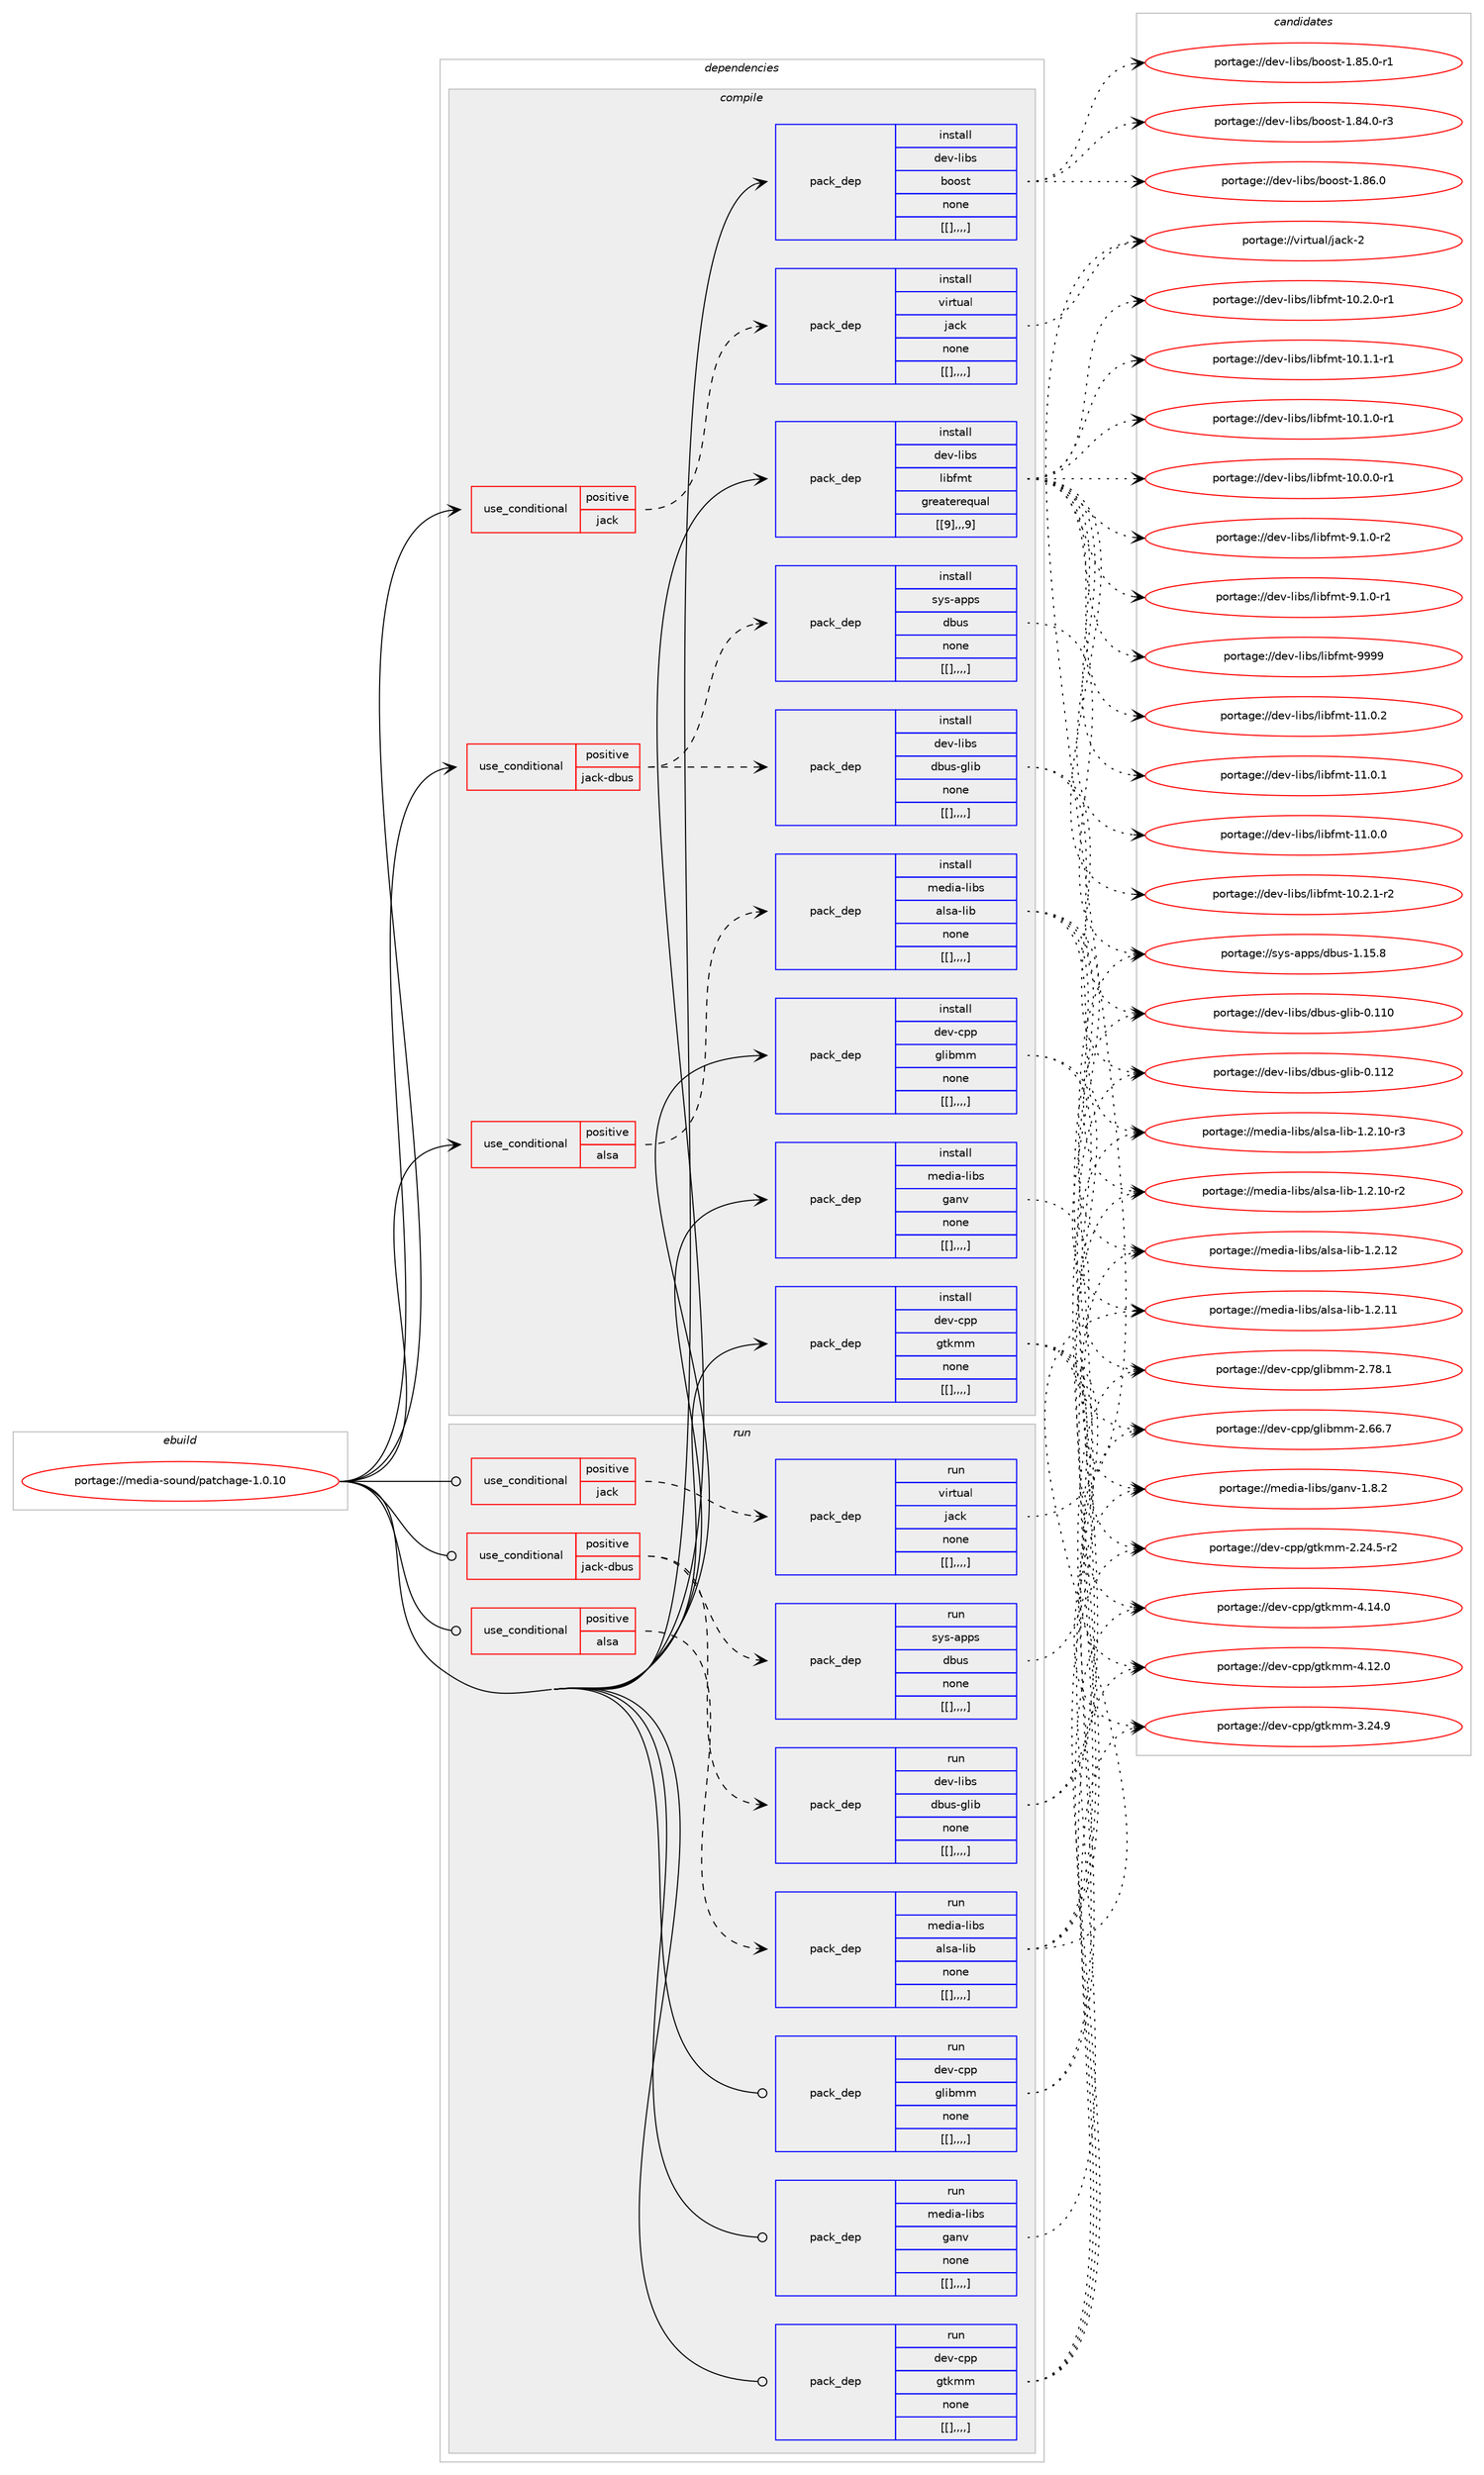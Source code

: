 digraph prolog {

# *************
# Graph options
# *************

newrank=true;
concentrate=true;
compound=true;
graph [rankdir=LR,fontname=Helvetica,fontsize=10,ranksep=1.5];#, ranksep=2.5, nodesep=0.2];
edge  [arrowhead=vee];
node  [fontname=Helvetica,fontsize=10];

# **********
# The ebuild
# **********

subgraph cluster_leftcol {
color=gray;
label=<<i>ebuild</i>>;
id [label="portage://media-sound/patchage-1.0.10", color=red, width=4, href="../media-sound/patchage-1.0.10.svg"];
}

# ****************
# The dependencies
# ****************

subgraph cluster_midcol {
color=gray;
label=<<i>dependencies</i>>;
subgraph cluster_compile {
fillcolor="#eeeeee";
style=filled;
label=<<i>compile</i>>;
subgraph cond84824 {
dependency336114 [label=<<TABLE BORDER="0" CELLBORDER="1" CELLSPACING="0" CELLPADDING="4"><TR><TD ROWSPAN="3" CELLPADDING="10">use_conditional</TD></TR><TR><TD>positive</TD></TR><TR><TD>alsa</TD></TR></TABLE>>, shape=none, color=red];
subgraph pack248653 {
dependency336115 [label=<<TABLE BORDER="0" CELLBORDER="1" CELLSPACING="0" CELLPADDING="4" WIDTH="220"><TR><TD ROWSPAN="6" CELLPADDING="30">pack_dep</TD></TR><TR><TD WIDTH="110">install</TD></TR><TR><TD>media-libs</TD></TR><TR><TD>alsa-lib</TD></TR><TR><TD>none</TD></TR><TR><TD>[[],,,,]</TD></TR></TABLE>>, shape=none, color=blue];
}
dependency336114:e -> dependency336115:w [weight=20,style="dashed",arrowhead="vee"];
}
id:e -> dependency336114:w [weight=20,style="solid",arrowhead="vee"];
subgraph cond84825 {
dependency336116 [label=<<TABLE BORDER="0" CELLBORDER="1" CELLSPACING="0" CELLPADDING="4"><TR><TD ROWSPAN="3" CELLPADDING="10">use_conditional</TD></TR><TR><TD>positive</TD></TR><TR><TD>jack</TD></TR></TABLE>>, shape=none, color=red];
subgraph pack248654 {
dependency336117 [label=<<TABLE BORDER="0" CELLBORDER="1" CELLSPACING="0" CELLPADDING="4" WIDTH="220"><TR><TD ROWSPAN="6" CELLPADDING="30">pack_dep</TD></TR><TR><TD WIDTH="110">install</TD></TR><TR><TD>virtual</TD></TR><TR><TD>jack</TD></TR><TR><TD>none</TD></TR><TR><TD>[[],,,,]</TD></TR></TABLE>>, shape=none, color=blue];
}
dependency336116:e -> dependency336117:w [weight=20,style="dashed",arrowhead="vee"];
}
id:e -> dependency336116:w [weight=20,style="solid",arrowhead="vee"];
subgraph cond84826 {
dependency336118 [label=<<TABLE BORDER="0" CELLBORDER="1" CELLSPACING="0" CELLPADDING="4"><TR><TD ROWSPAN="3" CELLPADDING="10">use_conditional</TD></TR><TR><TD>positive</TD></TR><TR><TD>jack-dbus</TD></TR></TABLE>>, shape=none, color=red];
subgraph pack248655 {
dependency336119 [label=<<TABLE BORDER="0" CELLBORDER="1" CELLSPACING="0" CELLPADDING="4" WIDTH="220"><TR><TD ROWSPAN="6" CELLPADDING="30">pack_dep</TD></TR><TR><TD WIDTH="110">install</TD></TR><TR><TD>dev-libs</TD></TR><TR><TD>dbus-glib</TD></TR><TR><TD>none</TD></TR><TR><TD>[[],,,,]</TD></TR></TABLE>>, shape=none, color=blue];
}
dependency336118:e -> dependency336119:w [weight=20,style="dashed",arrowhead="vee"];
subgraph pack248656 {
dependency336120 [label=<<TABLE BORDER="0" CELLBORDER="1" CELLSPACING="0" CELLPADDING="4" WIDTH="220"><TR><TD ROWSPAN="6" CELLPADDING="30">pack_dep</TD></TR><TR><TD WIDTH="110">install</TD></TR><TR><TD>sys-apps</TD></TR><TR><TD>dbus</TD></TR><TR><TD>none</TD></TR><TR><TD>[[],,,,]</TD></TR></TABLE>>, shape=none, color=blue];
}
dependency336118:e -> dependency336120:w [weight=20,style="dashed",arrowhead="vee"];
}
id:e -> dependency336118:w [weight=20,style="solid",arrowhead="vee"];
subgraph pack248657 {
dependency336121 [label=<<TABLE BORDER="0" CELLBORDER="1" CELLSPACING="0" CELLPADDING="4" WIDTH="220"><TR><TD ROWSPAN="6" CELLPADDING="30">pack_dep</TD></TR><TR><TD WIDTH="110">install</TD></TR><TR><TD>dev-cpp</TD></TR><TR><TD>glibmm</TD></TR><TR><TD>none</TD></TR><TR><TD>[[],,,,]</TD></TR></TABLE>>, shape=none, color=blue];
}
id:e -> dependency336121:w [weight=20,style="solid",arrowhead="vee"];
subgraph pack248658 {
dependency336122 [label=<<TABLE BORDER="0" CELLBORDER="1" CELLSPACING="0" CELLPADDING="4" WIDTH="220"><TR><TD ROWSPAN="6" CELLPADDING="30">pack_dep</TD></TR><TR><TD WIDTH="110">install</TD></TR><TR><TD>dev-cpp</TD></TR><TR><TD>gtkmm</TD></TR><TR><TD>none</TD></TR><TR><TD>[[],,,,]</TD></TR></TABLE>>, shape=none, color=blue];
}
id:e -> dependency336122:w [weight=20,style="solid",arrowhead="vee"];
subgraph pack248659 {
dependency336123 [label=<<TABLE BORDER="0" CELLBORDER="1" CELLSPACING="0" CELLPADDING="4" WIDTH="220"><TR><TD ROWSPAN="6" CELLPADDING="30">pack_dep</TD></TR><TR><TD WIDTH="110">install</TD></TR><TR><TD>dev-libs</TD></TR><TR><TD>boost</TD></TR><TR><TD>none</TD></TR><TR><TD>[[],,,,]</TD></TR></TABLE>>, shape=none, color=blue];
}
id:e -> dependency336123:w [weight=20,style="solid",arrowhead="vee"];
subgraph pack248660 {
dependency336124 [label=<<TABLE BORDER="0" CELLBORDER="1" CELLSPACING="0" CELLPADDING="4" WIDTH="220"><TR><TD ROWSPAN="6" CELLPADDING="30">pack_dep</TD></TR><TR><TD WIDTH="110">install</TD></TR><TR><TD>dev-libs</TD></TR><TR><TD>libfmt</TD></TR><TR><TD>greaterequal</TD></TR><TR><TD>[[9],,,9]</TD></TR></TABLE>>, shape=none, color=blue];
}
id:e -> dependency336124:w [weight=20,style="solid",arrowhead="vee"];
subgraph pack248661 {
dependency336125 [label=<<TABLE BORDER="0" CELLBORDER="1" CELLSPACING="0" CELLPADDING="4" WIDTH="220"><TR><TD ROWSPAN="6" CELLPADDING="30">pack_dep</TD></TR><TR><TD WIDTH="110">install</TD></TR><TR><TD>media-libs</TD></TR><TR><TD>ganv</TD></TR><TR><TD>none</TD></TR><TR><TD>[[],,,,]</TD></TR></TABLE>>, shape=none, color=blue];
}
id:e -> dependency336125:w [weight=20,style="solid",arrowhead="vee"];
}
subgraph cluster_compileandrun {
fillcolor="#eeeeee";
style=filled;
label=<<i>compile and run</i>>;
}
subgraph cluster_run {
fillcolor="#eeeeee";
style=filled;
label=<<i>run</i>>;
subgraph cond84827 {
dependency336126 [label=<<TABLE BORDER="0" CELLBORDER="1" CELLSPACING="0" CELLPADDING="4"><TR><TD ROWSPAN="3" CELLPADDING="10">use_conditional</TD></TR><TR><TD>positive</TD></TR><TR><TD>alsa</TD></TR></TABLE>>, shape=none, color=red];
subgraph pack248662 {
dependency336127 [label=<<TABLE BORDER="0" CELLBORDER="1" CELLSPACING="0" CELLPADDING="4" WIDTH="220"><TR><TD ROWSPAN="6" CELLPADDING="30">pack_dep</TD></TR><TR><TD WIDTH="110">run</TD></TR><TR><TD>media-libs</TD></TR><TR><TD>alsa-lib</TD></TR><TR><TD>none</TD></TR><TR><TD>[[],,,,]</TD></TR></TABLE>>, shape=none, color=blue];
}
dependency336126:e -> dependency336127:w [weight=20,style="dashed",arrowhead="vee"];
}
id:e -> dependency336126:w [weight=20,style="solid",arrowhead="odot"];
subgraph cond84828 {
dependency336128 [label=<<TABLE BORDER="0" CELLBORDER="1" CELLSPACING="0" CELLPADDING="4"><TR><TD ROWSPAN="3" CELLPADDING="10">use_conditional</TD></TR><TR><TD>positive</TD></TR><TR><TD>jack</TD></TR></TABLE>>, shape=none, color=red];
subgraph pack248663 {
dependency336129 [label=<<TABLE BORDER="0" CELLBORDER="1" CELLSPACING="0" CELLPADDING="4" WIDTH="220"><TR><TD ROWSPAN="6" CELLPADDING="30">pack_dep</TD></TR><TR><TD WIDTH="110">run</TD></TR><TR><TD>virtual</TD></TR><TR><TD>jack</TD></TR><TR><TD>none</TD></TR><TR><TD>[[],,,,]</TD></TR></TABLE>>, shape=none, color=blue];
}
dependency336128:e -> dependency336129:w [weight=20,style="dashed",arrowhead="vee"];
}
id:e -> dependency336128:w [weight=20,style="solid",arrowhead="odot"];
subgraph cond84829 {
dependency336130 [label=<<TABLE BORDER="0" CELLBORDER="1" CELLSPACING="0" CELLPADDING="4"><TR><TD ROWSPAN="3" CELLPADDING="10">use_conditional</TD></TR><TR><TD>positive</TD></TR><TR><TD>jack-dbus</TD></TR></TABLE>>, shape=none, color=red];
subgraph pack248664 {
dependency336131 [label=<<TABLE BORDER="0" CELLBORDER="1" CELLSPACING="0" CELLPADDING="4" WIDTH="220"><TR><TD ROWSPAN="6" CELLPADDING="30">pack_dep</TD></TR><TR><TD WIDTH="110">run</TD></TR><TR><TD>dev-libs</TD></TR><TR><TD>dbus-glib</TD></TR><TR><TD>none</TD></TR><TR><TD>[[],,,,]</TD></TR></TABLE>>, shape=none, color=blue];
}
dependency336130:e -> dependency336131:w [weight=20,style="dashed",arrowhead="vee"];
subgraph pack248665 {
dependency336132 [label=<<TABLE BORDER="0" CELLBORDER="1" CELLSPACING="0" CELLPADDING="4" WIDTH="220"><TR><TD ROWSPAN="6" CELLPADDING="30">pack_dep</TD></TR><TR><TD WIDTH="110">run</TD></TR><TR><TD>sys-apps</TD></TR><TR><TD>dbus</TD></TR><TR><TD>none</TD></TR><TR><TD>[[],,,,]</TD></TR></TABLE>>, shape=none, color=blue];
}
dependency336130:e -> dependency336132:w [weight=20,style="dashed",arrowhead="vee"];
}
id:e -> dependency336130:w [weight=20,style="solid",arrowhead="odot"];
subgraph pack248666 {
dependency336133 [label=<<TABLE BORDER="0" CELLBORDER="1" CELLSPACING="0" CELLPADDING="4" WIDTH="220"><TR><TD ROWSPAN="6" CELLPADDING="30">pack_dep</TD></TR><TR><TD WIDTH="110">run</TD></TR><TR><TD>dev-cpp</TD></TR><TR><TD>glibmm</TD></TR><TR><TD>none</TD></TR><TR><TD>[[],,,,]</TD></TR></TABLE>>, shape=none, color=blue];
}
id:e -> dependency336133:w [weight=20,style="solid",arrowhead="odot"];
subgraph pack248667 {
dependency336134 [label=<<TABLE BORDER="0" CELLBORDER="1" CELLSPACING="0" CELLPADDING="4" WIDTH="220"><TR><TD ROWSPAN="6" CELLPADDING="30">pack_dep</TD></TR><TR><TD WIDTH="110">run</TD></TR><TR><TD>dev-cpp</TD></TR><TR><TD>gtkmm</TD></TR><TR><TD>none</TD></TR><TR><TD>[[],,,,]</TD></TR></TABLE>>, shape=none, color=blue];
}
id:e -> dependency336134:w [weight=20,style="solid",arrowhead="odot"];
subgraph pack248668 {
dependency336135 [label=<<TABLE BORDER="0" CELLBORDER="1" CELLSPACING="0" CELLPADDING="4" WIDTH="220"><TR><TD ROWSPAN="6" CELLPADDING="30">pack_dep</TD></TR><TR><TD WIDTH="110">run</TD></TR><TR><TD>media-libs</TD></TR><TR><TD>ganv</TD></TR><TR><TD>none</TD></TR><TR><TD>[[],,,,]</TD></TR></TABLE>>, shape=none, color=blue];
}
id:e -> dependency336135:w [weight=20,style="solid",arrowhead="odot"];
}
}

# **************
# The candidates
# **************

subgraph cluster_choices {
rank=same;
color=gray;
label=<<i>candidates</i>>;

subgraph choice248653 {
color=black;
nodesep=1;
choice109101100105974510810598115479710811597451081059845494650464950 [label="portage://media-libs/alsa-lib-1.2.12", color=red, width=4,href="../media-libs/alsa-lib-1.2.12.svg"];
choice109101100105974510810598115479710811597451081059845494650464949 [label="portage://media-libs/alsa-lib-1.2.11", color=red, width=4,href="../media-libs/alsa-lib-1.2.11.svg"];
choice1091011001059745108105981154797108115974510810598454946504649484511451 [label="portage://media-libs/alsa-lib-1.2.10-r3", color=red, width=4,href="../media-libs/alsa-lib-1.2.10-r3.svg"];
choice1091011001059745108105981154797108115974510810598454946504649484511450 [label="portage://media-libs/alsa-lib-1.2.10-r2", color=red, width=4,href="../media-libs/alsa-lib-1.2.10-r2.svg"];
dependency336115:e -> choice109101100105974510810598115479710811597451081059845494650464950:w [style=dotted,weight="100"];
dependency336115:e -> choice109101100105974510810598115479710811597451081059845494650464949:w [style=dotted,weight="100"];
dependency336115:e -> choice1091011001059745108105981154797108115974510810598454946504649484511451:w [style=dotted,weight="100"];
dependency336115:e -> choice1091011001059745108105981154797108115974510810598454946504649484511450:w [style=dotted,weight="100"];
}
subgraph choice248654 {
color=black;
nodesep=1;
choice118105114116117971084710697991074550 [label="portage://virtual/jack-2", color=red, width=4,href="../virtual/jack-2.svg"];
dependency336117:e -> choice118105114116117971084710697991074550:w [style=dotted,weight="100"];
}
subgraph choice248655 {
color=black;
nodesep=1;
choice100101118451081059811547100981171154510310810598454846494950 [label="portage://dev-libs/dbus-glib-0.112", color=red, width=4,href="../dev-libs/dbus-glib-0.112.svg"];
choice100101118451081059811547100981171154510310810598454846494948 [label="portage://dev-libs/dbus-glib-0.110", color=red, width=4,href="../dev-libs/dbus-glib-0.110.svg"];
dependency336119:e -> choice100101118451081059811547100981171154510310810598454846494950:w [style=dotted,weight="100"];
dependency336119:e -> choice100101118451081059811547100981171154510310810598454846494948:w [style=dotted,weight="100"];
}
subgraph choice248656 {
color=black;
nodesep=1;
choice1151211154597112112115471009811711545494649534656 [label="portage://sys-apps/dbus-1.15.8", color=red, width=4,href="../sys-apps/dbus-1.15.8.svg"];
dependency336120:e -> choice1151211154597112112115471009811711545494649534656:w [style=dotted,weight="100"];
}
subgraph choice248657 {
color=black;
nodesep=1;
choice1001011184599112112471031081059810910945504655564649 [label="portage://dev-cpp/glibmm-2.78.1", color=red, width=4,href="../dev-cpp/glibmm-2.78.1.svg"];
choice1001011184599112112471031081059810910945504654544655 [label="portage://dev-cpp/glibmm-2.66.7", color=red, width=4,href="../dev-cpp/glibmm-2.66.7.svg"];
dependency336121:e -> choice1001011184599112112471031081059810910945504655564649:w [style=dotted,weight="100"];
dependency336121:e -> choice1001011184599112112471031081059810910945504654544655:w [style=dotted,weight="100"];
}
subgraph choice248658 {
color=black;
nodesep=1;
choice10010111845991121124710311610710910945524649524648 [label="portage://dev-cpp/gtkmm-4.14.0", color=red, width=4,href="../dev-cpp/gtkmm-4.14.0.svg"];
choice10010111845991121124710311610710910945524649504648 [label="portage://dev-cpp/gtkmm-4.12.0", color=red, width=4,href="../dev-cpp/gtkmm-4.12.0.svg"];
choice10010111845991121124710311610710910945514650524657 [label="portage://dev-cpp/gtkmm-3.24.9", color=red, width=4,href="../dev-cpp/gtkmm-3.24.9.svg"];
choice100101118459911211247103116107109109455046505246534511450 [label="portage://dev-cpp/gtkmm-2.24.5-r2", color=red, width=4,href="../dev-cpp/gtkmm-2.24.5-r2.svg"];
dependency336122:e -> choice10010111845991121124710311610710910945524649524648:w [style=dotted,weight="100"];
dependency336122:e -> choice10010111845991121124710311610710910945524649504648:w [style=dotted,weight="100"];
dependency336122:e -> choice10010111845991121124710311610710910945514650524657:w [style=dotted,weight="100"];
dependency336122:e -> choice100101118459911211247103116107109109455046505246534511450:w [style=dotted,weight="100"];
}
subgraph choice248659 {
color=black;
nodesep=1;
choice1001011184510810598115479811111111511645494656544648 [label="portage://dev-libs/boost-1.86.0", color=red, width=4,href="../dev-libs/boost-1.86.0.svg"];
choice10010111845108105981154798111111115116454946565346484511449 [label="portage://dev-libs/boost-1.85.0-r1", color=red, width=4,href="../dev-libs/boost-1.85.0-r1.svg"];
choice10010111845108105981154798111111115116454946565246484511451 [label="portage://dev-libs/boost-1.84.0-r3", color=red, width=4,href="../dev-libs/boost-1.84.0-r3.svg"];
dependency336123:e -> choice1001011184510810598115479811111111511645494656544648:w [style=dotted,weight="100"];
dependency336123:e -> choice10010111845108105981154798111111115116454946565346484511449:w [style=dotted,weight="100"];
dependency336123:e -> choice10010111845108105981154798111111115116454946565246484511451:w [style=dotted,weight="100"];
}
subgraph choice248660 {
color=black;
nodesep=1;
choice100101118451081059811547108105981021091164557575757 [label="portage://dev-libs/libfmt-9999", color=red, width=4,href="../dev-libs/libfmt-9999.svg"];
choice1001011184510810598115471081059810210911645494946484650 [label="portage://dev-libs/libfmt-11.0.2", color=red, width=4,href="../dev-libs/libfmt-11.0.2.svg"];
choice1001011184510810598115471081059810210911645494946484649 [label="portage://dev-libs/libfmt-11.0.1", color=red, width=4,href="../dev-libs/libfmt-11.0.1.svg"];
choice1001011184510810598115471081059810210911645494946484648 [label="portage://dev-libs/libfmt-11.0.0", color=red, width=4,href="../dev-libs/libfmt-11.0.0.svg"];
choice10010111845108105981154710810598102109116454948465046494511450 [label="portage://dev-libs/libfmt-10.2.1-r2", color=red, width=4,href="../dev-libs/libfmt-10.2.1-r2.svg"];
choice10010111845108105981154710810598102109116454948465046484511449 [label="portage://dev-libs/libfmt-10.2.0-r1", color=red, width=4,href="../dev-libs/libfmt-10.2.0-r1.svg"];
choice10010111845108105981154710810598102109116454948464946494511449 [label="portage://dev-libs/libfmt-10.1.1-r1", color=red, width=4,href="../dev-libs/libfmt-10.1.1-r1.svg"];
choice10010111845108105981154710810598102109116454948464946484511449 [label="portage://dev-libs/libfmt-10.1.0-r1", color=red, width=4,href="../dev-libs/libfmt-10.1.0-r1.svg"];
choice10010111845108105981154710810598102109116454948464846484511449 [label="portage://dev-libs/libfmt-10.0.0-r1", color=red, width=4,href="../dev-libs/libfmt-10.0.0-r1.svg"];
choice100101118451081059811547108105981021091164557464946484511450 [label="portage://dev-libs/libfmt-9.1.0-r2", color=red, width=4,href="../dev-libs/libfmt-9.1.0-r2.svg"];
choice100101118451081059811547108105981021091164557464946484511449 [label="portage://dev-libs/libfmt-9.1.0-r1", color=red, width=4,href="../dev-libs/libfmt-9.1.0-r1.svg"];
dependency336124:e -> choice100101118451081059811547108105981021091164557575757:w [style=dotted,weight="100"];
dependency336124:e -> choice1001011184510810598115471081059810210911645494946484650:w [style=dotted,weight="100"];
dependency336124:e -> choice1001011184510810598115471081059810210911645494946484649:w [style=dotted,weight="100"];
dependency336124:e -> choice1001011184510810598115471081059810210911645494946484648:w [style=dotted,weight="100"];
dependency336124:e -> choice10010111845108105981154710810598102109116454948465046494511450:w [style=dotted,weight="100"];
dependency336124:e -> choice10010111845108105981154710810598102109116454948465046484511449:w [style=dotted,weight="100"];
dependency336124:e -> choice10010111845108105981154710810598102109116454948464946494511449:w [style=dotted,weight="100"];
dependency336124:e -> choice10010111845108105981154710810598102109116454948464946484511449:w [style=dotted,weight="100"];
dependency336124:e -> choice10010111845108105981154710810598102109116454948464846484511449:w [style=dotted,weight="100"];
dependency336124:e -> choice100101118451081059811547108105981021091164557464946484511450:w [style=dotted,weight="100"];
dependency336124:e -> choice100101118451081059811547108105981021091164557464946484511449:w [style=dotted,weight="100"];
}
subgraph choice248661 {
color=black;
nodesep=1;
choice1091011001059745108105981154710397110118454946564650 [label="portage://media-libs/ganv-1.8.2", color=red, width=4,href="../media-libs/ganv-1.8.2.svg"];
dependency336125:e -> choice1091011001059745108105981154710397110118454946564650:w [style=dotted,weight="100"];
}
subgraph choice248662 {
color=black;
nodesep=1;
choice109101100105974510810598115479710811597451081059845494650464950 [label="portage://media-libs/alsa-lib-1.2.12", color=red, width=4,href="../media-libs/alsa-lib-1.2.12.svg"];
choice109101100105974510810598115479710811597451081059845494650464949 [label="portage://media-libs/alsa-lib-1.2.11", color=red, width=4,href="../media-libs/alsa-lib-1.2.11.svg"];
choice1091011001059745108105981154797108115974510810598454946504649484511451 [label="portage://media-libs/alsa-lib-1.2.10-r3", color=red, width=4,href="../media-libs/alsa-lib-1.2.10-r3.svg"];
choice1091011001059745108105981154797108115974510810598454946504649484511450 [label="portage://media-libs/alsa-lib-1.2.10-r2", color=red, width=4,href="../media-libs/alsa-lib-1.2.10-r2.svg"];
dependency336127:e -> choice109101100105974510810598115479710811597451081059845494650464950:w [style=dotted,weight="100"];
dependency336127:e -> choice109101100105974510810598115479710811597451081059845494650464949:w [style=dotted,weight="100"];
dependency336127:e -> choice1091011001059745108105981154797108115974510810598454946504649484511451:w [style=dotted,weight="100"];
dependency336127:e -> choice1091011001059745108105981154797108115974510810598454946504649484511450:w [style=dotted,weight="100"];
}
subgraph choice248663 {
color=black;
nodesep=1;
choice118105114116117971084710697991074550 [label="portage://virtual/jack-2", color=red, width=4,href="../virtual/jack-2.svg"];
dependency336129:e -> choice118105114116117971084710697991074550:w [style=dotted,weight="100"];
}
subgraph choice248664 {
color=black;
nodesep=1;
choice100101118451081059811547100981171154510310810598454846494950 [label="portage://dev-libs/dbus-glib-0.112", color=red, width=4,href="../dev-libs/dbus-glib-0.112.svg"];
choice100101118451081059811547100981171154510310810598454846494948 [label="portage://dev-libs/dbus-glib-0.110", color=red, width=4,href="../dev-libs/dbus-glib-0.110.svg"];
dependency336131:e -> choice100101118451081059811547100981171154510310810598454846494950:w [style=dotted,weight="100"];
dependency336131:e -> choice100101118451081059811547100981171154510310810598454846494948:w [style=dotted,weight="100"];
}
subgraph choice248665 {
color=black;
nodesep=1;
choice1151211154597112112115471009811711545494649534656 [label="portage://sys-apps/dbus-1.15.8", color=red, width=4,href="../sys-apps/dbus-1.15.8.svg"];
dependency336132:e -> choice1151211154597112112115471009811711545494649534656:w [style=dotted,weight="100"];
}
subgraph choice248666 {
color=black;
nodesep=1;
choice1001011184599112112471031081059810910945504655564649 [label="portage://dev-cpp/glibmm-2.78.1", color=red, width=4,href="../dev-cpp/glibmm-2.78.1.svg"];
choice1001011184599112112471031081059810910945504654544655 [label="portage://dev-cpp/glibmm-2.66.7", color=red, width=4,href="../dev-cpp/glibmm-2.66.7.svg"];
dependency336133:e -> choice1001011184599112112471031081059810910945504655564649:w [style=dotted,weight="100"];
dependency336133:e -> choice1001011184599112112471031081059810910945504654544655:w [style=dotted,weight="100"];
}
subgraph choice248667 {
color=black;
nodesep=1;
choice10010111845991121124710311610710910945524649524648 [label="portage://dev-cpp/gtkmm-4.14.0", color=red, width=4,href="../dev-cpp/gtkmm-4.14.0.svg"];
choice10010111845991121124710311610710910945524649504648 [label="portage://dev-cpp/gtkmm-4.12.0", color=red, width=4,href="../dev-cpp/gtkmm-4.12.0.svg"];
choice10010111845991121124710311610710910945514650524657 [label="portage://dev-cpp/gtkmm-3.24.9", color=red, width=4,href="../dev-cpp/gtkmm-3.24.9.svg"];
choice100101118459911211247103116107109109455046505246534511450 [label="portage://dev-cpp/gtkmm-2.24.5-r2", color=red, width=4,href="../dev-cpp/gtkmm-2.24.5-r2.svg"];
dependency336134:e -> choice10010111845991121124710311610710910945524649524648:w [style=dotted,weight="100"];
dependency336134:e -> choice10010111845991121124710311610710910945524649504648:w [style=dotted,weight="100"];
dependency336134:e -> choice10010111845991121124710311610710910945514650524657:w [style=dotted,weight="100"];
dependency336134:e -> choice100101118459911211247103116107109109455046505246534511450:w [style=dotted,weight="100"];
}
subgraph choice248668 {
color=black;
nodesep=1;
choice1091011001059745108105981154710397110118454946564650 [label="portage://media-libs/ganv-1.8.2", color=red, width=4,href="../media-libs/ganv-1.8.2.svg"];
dependency336135:e -> choice1091011001059745108105981154710397110118454946564650:w [style=dotted,weight="100"];
}
}

}

